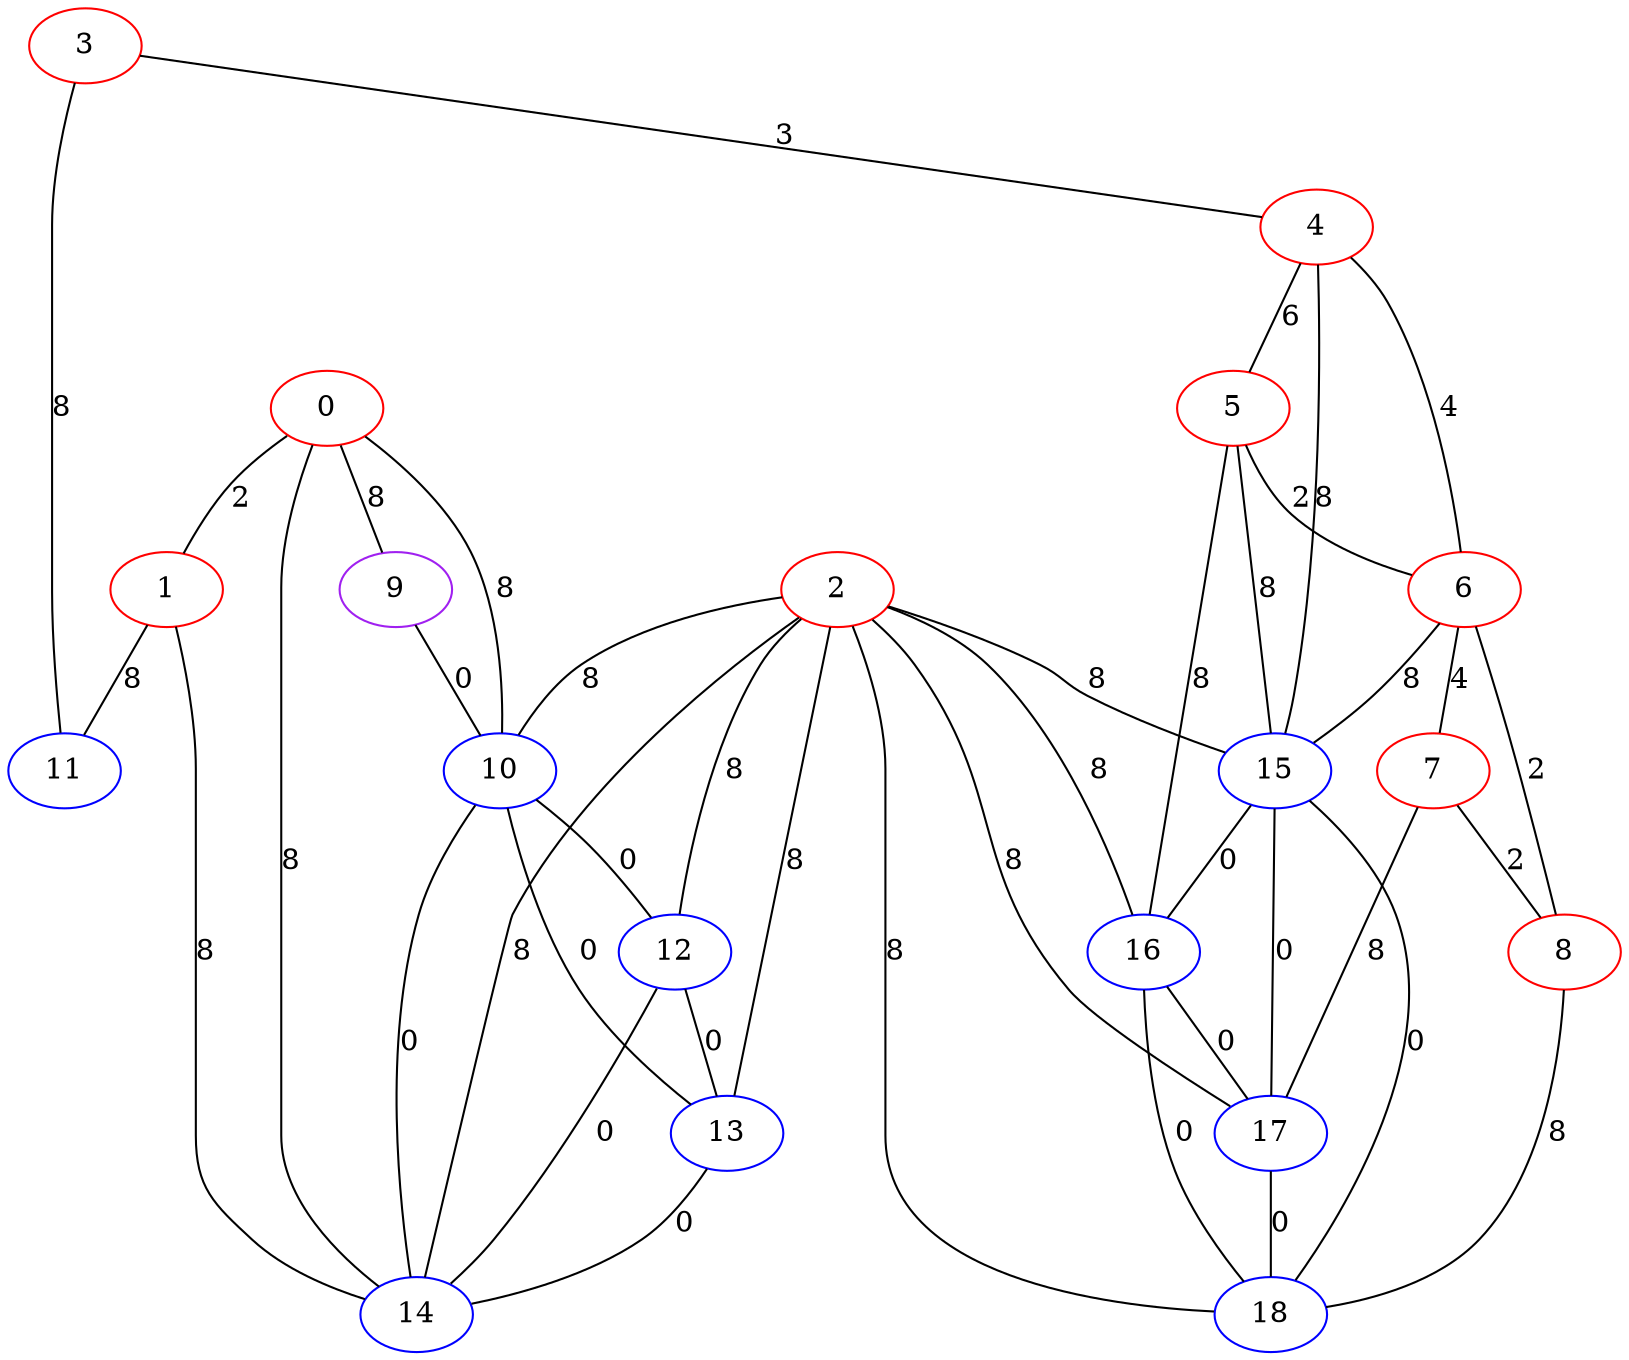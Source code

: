 graph "" {
0 [color=red, weight=1];
1 [color=red, weight=1];
2 [color=red, weight=1];
3 [color=red, weight=1];
4 [color=red, weight=1];
5 [color=red, weight=1];
6 [color=red, weight=1];
7 [color=red, weight=1];
8 [color=red, weight=1];
9 [color=purple, weight=4];
10 [color=blue, weight=3];
11 [color=blue, weight=3];
12 [color=blue, weight=3];
13 [color=blue, weight=3];
14 [color=blue, weight=3];
15 [color=blue, weight=3];
16 [color=blue, weight=3];
17 [color=blue, weight=3];
18 [color=blue, weight=3];
0 -- 1  [key=0, label=2];
0 -- 10  [key=0, label=8];
0 -- 14  [key=0, label=8];
0 -- 9  [key=0, label=8];
1 -- 11  [key=0, label=8];
1 -- 14  [key=0, label=8];
2 -- 10  [key=0, label=8];
2 -- 12  [key=0, label=8];
2 -- 13  [key=0, label=8];
2 -- 14  [key=0, label=8];
2 -- 15  [key=0, label=8];
2 -- 16  [key=0, label=8];
2 -- 17  [key=0, label=8];
2 -- 18  [key=0, label=8];
3 -- 11  [key=0, label=8];
3 -- 4  [key=0, label=3];
4 -- 5  [key=0, label=6];
4 -- 6  [key=0, label=4];
4 -- 15  [key=0, label=8];
5 -- 16  [key=0, label=8];
5 -- 6  [key=0, label=2];
5 -- 15  [key=0, label=8];
6 -- 8  [key=0, label=2];
6 -- 15  [key=0, label=8];
6 -- 7  [key=0, label=4];
7 -- 8  [key=0, label=2];
7 -- 17  [key=0, label=8];
8 -- 18  [key=0, label=8];
9 -- 10  [key=0, label=0];
10 -- 12  [key=0, label=0];
10 -- 13  [key=0, label=0];
10 -- 14  [key=0, label=0];
12 -- 13  [key=0, label=0];
12 -- 14  [key=0, label=0];
13 -- 14  [key=0, label=0];
15 -- 16  [key=0, label=0];
15 -- 17  [key=0, label=0];
15 -- 18  [key=0, label=0];
16 -- 17  [key=0, label=0];
16 -- 18  [key=0, label=0];
17 -- 18  [key=0, label=0];
}
